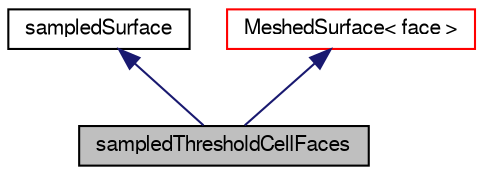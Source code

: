 digraph "sampledThresholdCellFaces"
{
  bgcolor="transparent";
  edge [fontname="FreeSans",fontsize="10",labelfontname="FreeSans",labelfontsize="10"];
  node [fontname="FreeSans",fontsize="10",shape=record];
  Node14 [label="sampledThresholdCellFaces",height=0.2,width=0.4,color="black", fillcolor="grey75", style="filled", fontcolor="black"];
  Node15 -> Node14 [dir="back",color="midnightblue",fontsize="10",style="solid",fontname="FreeSans"];
  Node15 [label="sampledSurface",height=0.2,width=0.4,color="black",URL="$a29378.html",tooltip="An abstract class for surfaces with sampling. "];
  Node16 -> Node14 [dir="back",color="midnightblue",fontsize="10",style="solid",fontname="FreeSans"];
  Node16 [label="MeshedSurface\< face \>",height=0.2,width=0.4,color="red",URL="$a29566.html"];
}
